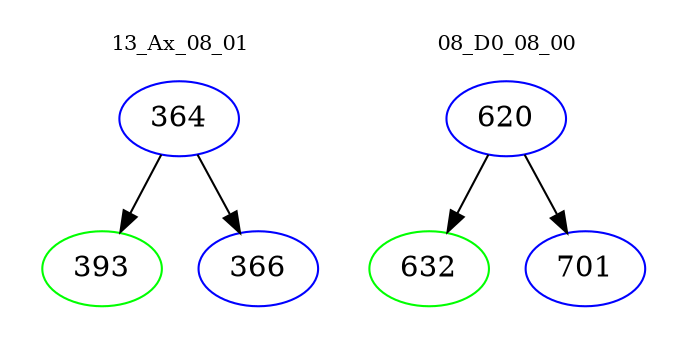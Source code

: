 digraph{
subgraph cluster_0 {
color = white
label = "13_Ax_08_01";
fontsize=10;
T0_364 [label="364", color="blue"]
T0_364 -> T0_393 [color="black"]
T0_393 [label="393", color="green"]
T0_364 -> T0_366 [color="black"]
T0_366 [label="366", color="blue"]
}
subgraph cluster_1 {
color = white
label = "08_D0_08_00";
fontsize=10;
T1_620 [label="620", color="blue"]
T1_620 -> T1_632 [color="black"]
T1_632 [label="632", color="green"]
T1_620 -> T1_701 [color="black"]
T1_701 [label="701", color="blue"]
}
}
